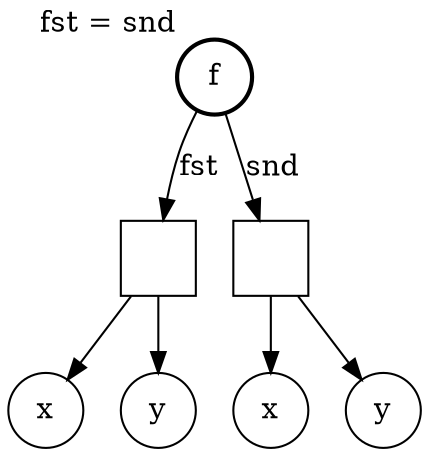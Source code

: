 digraph g {
  0 [forcelabels="true" label="x" xlabel="" shape="circle"]
  1 [forcelabels="true" label="y" xlabel="" shape="circle"]
  2 [forcelabels="true" label="" shape="square"]
  3 [forcelabels="true" label="x" xlabel="" shape="circle"]
  4 [forcelabels="true" label="y" xlabel="" shape="circle"]
  5 [forcelabels="true" label="" shape="square"]
  6 [forcelabels="true" label="f" xlabel="fst = snd" shape="circle" style="bold"]
  2 -> 0
  2 -> 1
  5 -> 3
  5 -> 4
  6 -> 2 [label="fst" ]
  6 -> 5 [label="snd" ]
}

